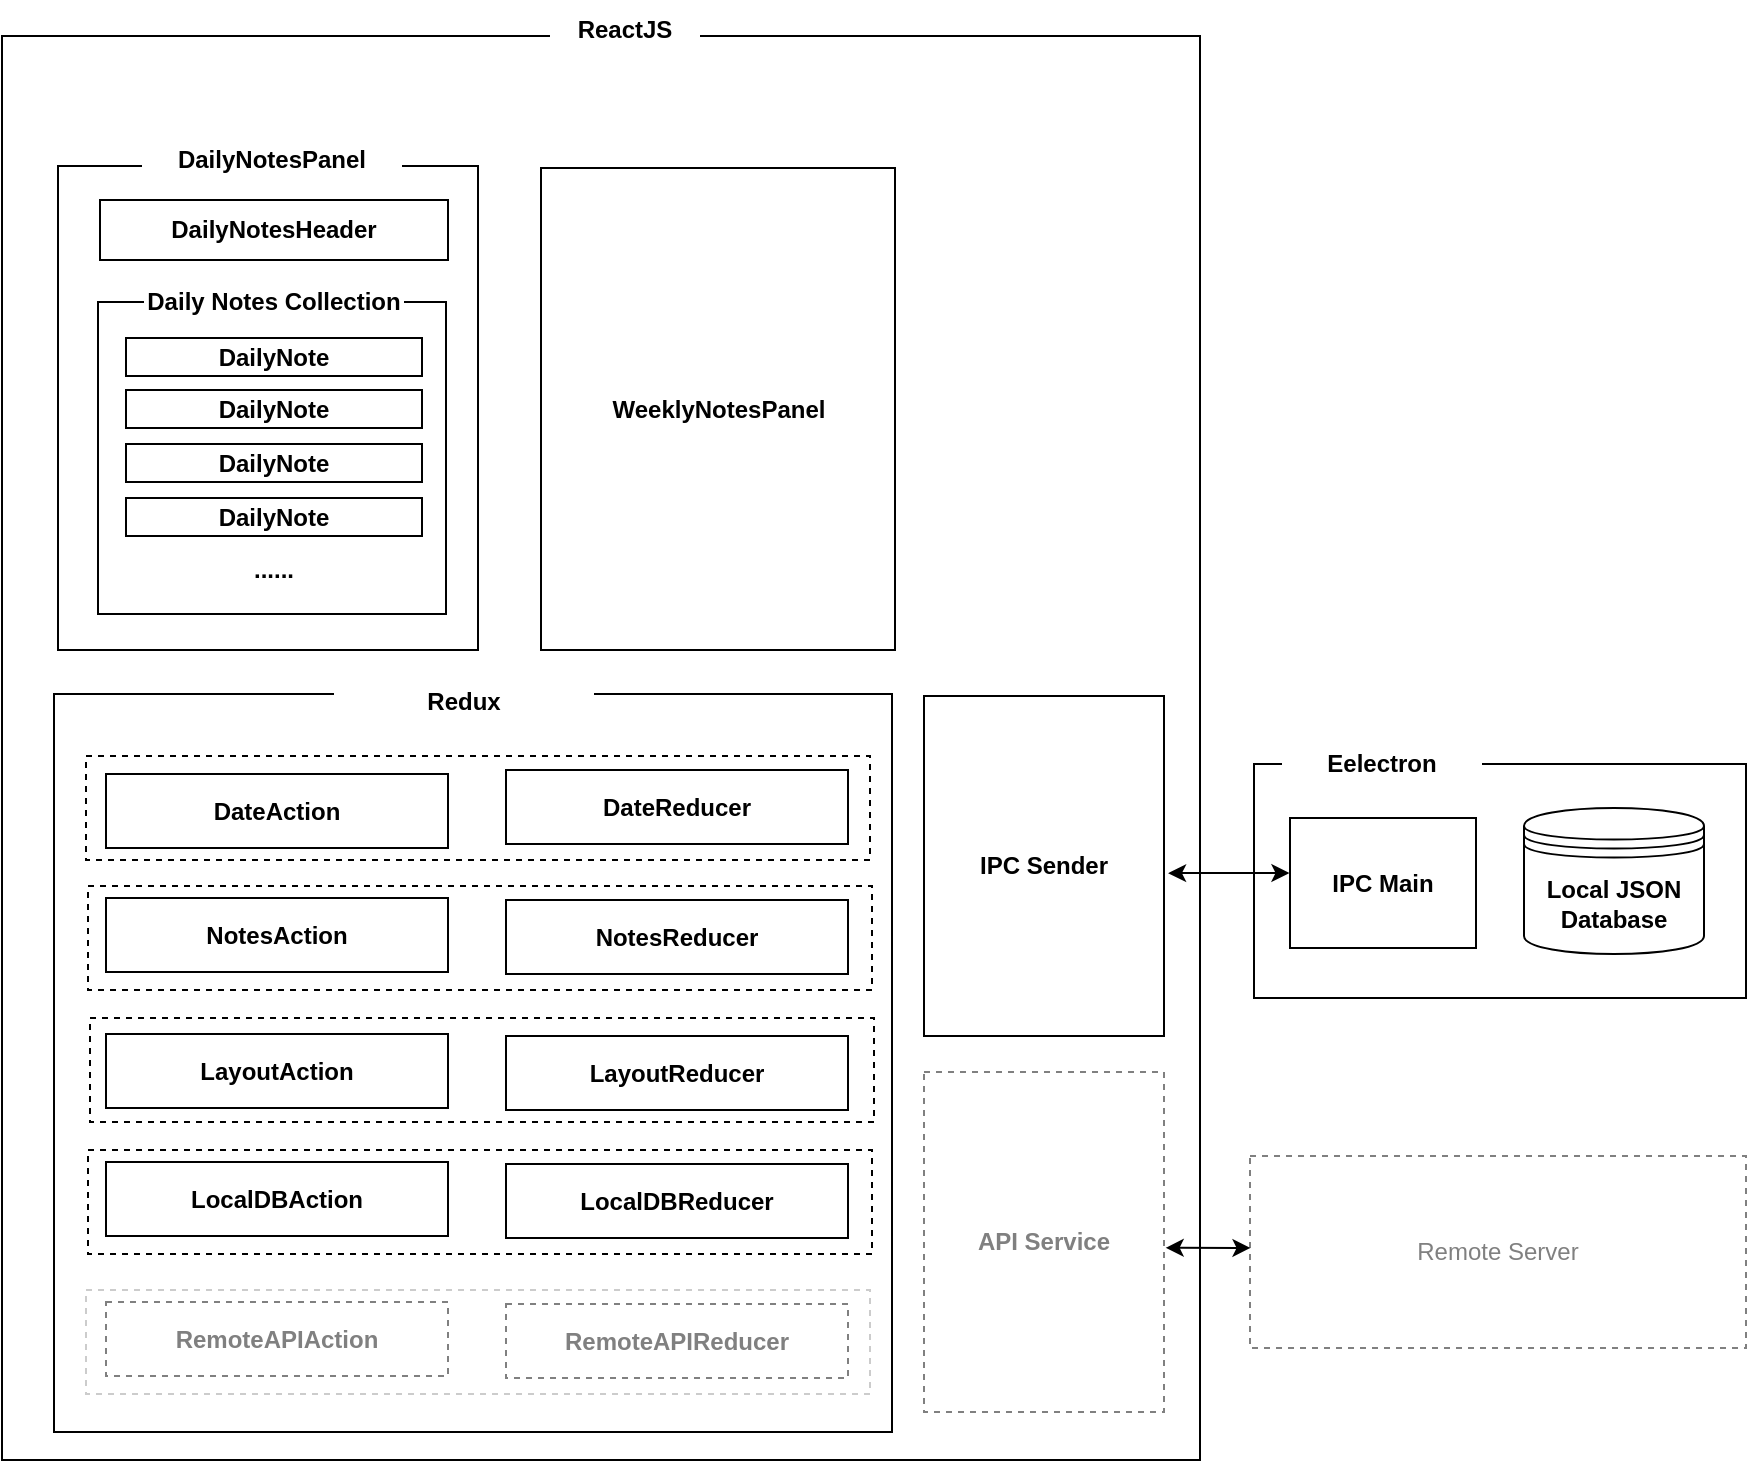 <mxfile version="12.6.5" type="device"><diagram id="H-CRAPBCFLIP3lgD-zmx" name="Page-1"><mxGraphModel dx="2703" dy="1800" grid="0" gridSize="1" guides="0" tooltips="1" connect="0" arrows="1" fold="1" page="1" pageScale="1" pageWidth="1100" pageHeight="850" math="0" shadow="0"><root><mxCell id="0"/><mxCell id="1" parent="0"/><mxCell id="pVIU3qL29Zr3IJnJhQtf-1" value="d" style="rounded=0;whiteSpace=wrap;html=1;shadow=0;comic=0;glass=0;fontStyle=1" vertex="1" parent="1"><mxGeometry x="110" y="104" width="599" height="712" as="geometry"/></mxCell><mxCell id="pVIU3qL29Zr3IJnJhQtf-2" value="ReactJS" style="rounded=0;whiteSpace=wrap;html=1;strokeColor=none;fontStyle=1" vertex="1" parent="1"><mxGeometry x="384" y="86" width="75" height="29" as="geometry"/></mxCell><mxCell id="pVIU3qL29Zr3IJnJhQtf-19" value="" style="group;fontStyle=1" vertex="1" connectable="0" parent="1"><mxGeometry x="138" y="151" width="210" height="267" as="geometry"/></mxCell><mxCell id="pVIU3qL29Zr3IJnJhQtf-4" value="" style="rounded=0;whiteSpace=wrap;html=1;fontStyle=1" vertex="1" parent="pVIU3qL29Zr3IJnJhQtf-19"><mxGeometry y="18" width="210" height="242" as="geometry"/></mxCell><mxCell id="pVIU3qL29Zr3IJnJhQtf-5" value="DailyNotesPanel" style="rounded=0;whiteSpace=wrap;html=1;strokeColor=none;fontStyle=1" vertex="1" parent="pVIU3qL29Zr3IJnJhQtf-19"><mxGeometry x="42" width="130" height="30" as="geometry"/></mxCell><mxCell id="pVIU3qL29Zr3IJnJhQtf-6" value="DailyNotesHeader" style="rounded=0;whiteSpace=wrap;html=1;fontStyle=1" vertex="1" parent="pVIU3qL29Zr3IJnJhQtf-19"><mxGeometry x="21" y="35" width="174" height="30" as="geometry"/></mxCell><mxCell id="pVIU3qL29Zr3IJnJhQtf-17" value="" style="group;fontStyle=1" vertex="1" connectable="0" parent="pVIU3qL29Zr3IJnJhQtf-19"><mxGeometry x="20" y="71" width="174" height="171" as="geometry"/></mxCell><mxCell id="pVIU3qL29Zr3IJnJhQtf-7" value="" style="rounded=0;whiteSpace=wrap;html=1;fontStyle=1" vertex="1" parent="pVIU3qL29Zr3IJnJhQtf-17"><mxGeometry y="15" width="174" height="156" as="geometry"/></mxCell><mxCell id="pVIU3qL29Zr3IJnJhQtf-8" value="Daily Notes Collection" style="rounded=0;whiteSpace=wrap;html=1;strokeColor=none;fontStyle=1" vertex="1" parent="pVIU3qL29Zr3IJnJhQtf-17"><mxGeometry x="23" width="130" height="30" as="geometry"/></mxCell><mxCell id="pVIU3qL29Zr3IJnJhQtf-9" value="DailyNote" style="rounded=0;whiteSpace=wrap;html=1;fontStyle=1" vertex="1" parent="pVIU3qL29Zr3IJnJhQtf-17"><mxGeometry x="14.0" y="33" width="148" height="19" as="geometry"/></mxCell><mxCell id="pVIU3qL29Zr3IJnJhQtf-10" value="DailyNote" style="rounded=0;whiteSpace=wrap;html=1;fontStyle=1" vertex="1" parent="pVIU3qL29Zr3IJnJhQtf-17"><mxGeometry x="14.0" y="59" width="148" height="19" as="geometry"/></mxCell><mxCell id="pVIU3qL29Zr3IJnJhQtf-12" value="DailyNote" style="rounded=0;whiteSpace=wrap;html=1;fontStyle=1" vertex="1" parent="pVIU3qL29Zr3IJnJhQtf-17"><mxGeometry x="14.0" y="86" width="148" height="19" as="geometry"/></mxCell><mxCell id="pVIU3qL29Zr3IJnJhQtf-13" value="DailyNote" style="rounded=0;whiteSpace=wrap;html=1;fontStyle=1" vertex="1" parent="pVIU3qL29Zr3IJnJhQtf-17"><mxGeometry x="14.0" y="113" width="148" height="19" as="geometry"/></mxCell><mxCell id="pVIU3qL29Zr3IJnJhQtf-14" value="......" style="text;html=1;strokeColor=none;fillColor=none;align=center;verticalAlign=middle;whiteSpace=wrap;rounded=0;fontStyle=1" vertex="1" parent="pVIU3qL29Zr3IJnJhQtf-17"><mxGeometry x="68" y="139" width="40" height="20" as="geometry"/></mxCell><mxCell id="pVIU3qL29Zr3IJnJhQtf-32" value="" style="rounded=0;whiteSpace=wrap;html=1;fontStyle=1" vertex="1" parent="1"><mxGeometry x="136" y="433" width="419" height="369" as="geometry"/></mxCell><mxCell id="pVIU3qL29Zr3IJnJhQtf-35" value="" style="group;fontStyle=1" vertex="1" connectable="0" parent="1"><mxGeometry x="378" y="153" width="178.5" height="258" as="geometry"/></mxCell><mxCell id="pVIU3qL29Zr3IJnJhQtf-15" value="WeeklyNotesPanel" style="rounded=0;whiteSpace=wrap;html=1;fontStyle=1" vertex="1" parent="pVIU3qL29Zr3IJnJhQtf-35"><mxGeometry x="1.5" y="17" width="177" height="241" as="geometry"/></mxCell><mxCell id="pVIU3qL29Zr3IJnJhQtf-39" value="Redux" style="rounded=0;whiteSpace=wrap;html=1;strokeColor=none;fontStyle=1" vertex="1" parent="1"><mxGeometry x="276" y="422" width="130" height="30" as="geometry"/></mxCell><mxCell id="pVIU3qL29Zr3IJnJhQtf-40" value="DateAction" style="rounded=0;whiteSpace=wrap;html=1;fontStyle=1" vertex="1" parent="1"><mxGeometry x="162" y="473" width="171" height="37" as="geometry"/></mxCell><mxCell id="pVIU3qL29Zr3IJnJhQtf-41" value="DateReducer" style="rounded=0;whiteSpace=wrap;html=1;fontStyle=1" vertex="1" parent="1"><mxGeometry x="362" y="471" width="171" height="37" as="geometry"/></mxCell><mxCell id="pVIU3qL29Zr3IJnJhQtf-42" value="NotesAction" style="rounded=0;whiteSpace=wrap;html=1;fontStyle=1" vertex="1" parent="1"><mxGeometry x="162" y="535" width="171" height="37" as="geometry"/></mxCell><mxCell id="pVIU3qL29Zr3IJnJhQtf-43" value="NotesReducer" style="rounded=0;whiteSpace=wrap;html=1;fontStyle=1" vertex="1" parent="1"><mxGeometry x="362" y="536" width="171" height="37" as="geometry"/></mxCell><mxCell id="pVIU3qL29Zr3IJnJhQtf-44" value="LayoutAction" style="rounded=0;whiteSpace=wrap;html=1;fontStyle=1" vertex="1" parent="1"><mxGeometry x="162" y="603" width="171" height="37" as="geometry"/></mxCell><mxCell id="pVIU3qL29Zr3IJnJhQtf-45" value="LayoutReducer" style="rounded=0;whiteSpace=wrap;html=1;fontStyle=1" vertex="1" parent="1"><mxGeometry x="362" y="604" width="171" height="37" as="geometry"/></mxCell><mxCell id="pVIU3qL29Zr3IJnJhQtf-49" value="LocalDBAction" style="rounded=0;whiteSpace=wrap;html=1;fontStyle=1" vertex="1" parent="1"><mxGeometry x="162" y="667" width="171" height="37" as="geometry"/></mxCell><mxCell id="pVIU3qL29Zr3IJnJhQtf-50" value="LocalDBReducer" style="rounded=0;whiteSpace=wrap;html=1;fontStyle=1" vertex="1" parent="1"><mxGeometry x="362" y="668" width="171" height="37" as="geometry"/></mxCell><mxCell id="pVIU3qL29Zr3IJnJhQtf-51" value="RemoteAPIAction" style="rounded=0;whiteSpace=wrap;html=1;fontStyle=1;dashed=1;strokeColor=#808080;fontColor=#808080;" vertex="1" parent="1"><mxGeometry x="162" y="737" width="171" height="37" as="geometry"/></mxCell><mxCell id="pVIU3qL29Zr3IJnJhQtf-52" value="RemoteAPIReducer" style="rounded=0;whiteSpace=wrap;html=1;fontStyle=1;dashed=1;strokeColor=#808080;fontColor=#808080;" vertex="1" parent="1"><mxGeometry x="362" y="738" width="171" height="37" as="geometry"/></mxCell><mxCell id="pVIU3qL29Zr3IJnJhQtf-66" value="" style="rounded=0;whiteSpace=wrap;html=1;dashed=1;fillColor=none;fontStyle=1" vertex="1" parent="1"><mxGeometry x="152" y="464" width="392" height="52" as="geometry"/></mxCell><mxCell id="pVIU3qL29Zr3IJnJhQtf-70" value="" style="rounded=0;whiteSpace=wrap;html=1;dashed=1;fillColor=none;fontStyle=1" vertex="1" parent="1"><mxGeometry x="153" y="529" width="392" height="52" as="geometry"/></mxCell><mxCell id="pVIU3qL29Zr3IJnJhQtf-71" value="" style="rounded=0;whiteSpace=wrap;html=1;dashed=1;fillColor=none;fontStyle=1" vertex="1" parent="1"><mxGeometry x="154" y="595" width="392" height="52" as="geometry"/></mxCell><mxCell id="pVIU3qL29Zr3IJnJhQtf-72" value="" style="rounded=0;whiteSpace=wrap;html=1;dashed=1;fillColor=none;fontStyle=1" vertex="1" parent="1"><mxGeometry x="153" y="661" width="392" height="52" as="geometry"/></mxCell><mxCell id="pVIU3qL29Zr3IJnJhQtf-73" value="" style="rounded=0;whiteSpace=wrap;html=1;dashed=1;fillColor=none;fontStyle=1;strokeColor=#CCCCCC;" vertex="1" parent="1"><mxGeometry x="152" y="731" width="392" height="52" as="geometry"/></mxCell><mxCell id="pVIU3qL29Zr3IJnJhQtf-74" value="IPC Sender" style="rounded=0;whiteSpace=wrap;html=1;fillColor=none;fontStyle=1" vertex="1" parent="1"><mxGeometry x="571" y="434" width="120" height="170" as="geometry"/></mxCell><mxCell id="pVIU3qL29Zr3IJnJhQtf-81" value="API Service" style="rounded=0;whiteSpace=wrap;html=1;fillColor=none;fontStyle=1;dashed=1;fontColor=#808080;strokeColor=#808080;" vertex="1" parent="1"><mxGeometry x="571" y="622" width="120" height="170" as="geometry"/></mxCell><mxCell id="pVIU3qL29Zr3IJnJhQtf-82" value="" style="group" vertex="1" connectable="0" parent="1"><mxGeometry x="736" y="453" width="246" height="132" as="geometry"/></mxCell><mxCell id="pVIU3qL29Zr3IJnJhQtf-60" value="" style="rounded=0;whiteSpace=wrap;html=1;fontStyle=1" vertex="1" parent="pVIU3qL29Zr3IJnJhQtf-82"><mxGeometry y="15" width="246" height="117" as="geometry"/></mxCell><mxCell id="pVIU3qL29Zr3IJnJhQtf-61" value="Eelectron" style="rounded=0;whiteSpace=wrap;html=1;strokeColor=none;fontStyle=1" vertex="1" parent="pVIU3qL29Zr3IJnJhQtf-82"><mxGeometry x="14" width="100" height="30" as="geometry"/></mxCell><mxCell id="pVIU3qL29Zr3IJnJhQtf-62" value="Local JSON Database" style="shape=datastore;whiteSpace=wrap;html=1;rounded=0;fontStyle=1" vertex="1" parent="pVIU3qL29Zr3IJnJhQtf-82"><mxGeometry x="135" y="37" width="90" height="73" as="geometry"/></mxCell><mxCell id="pVIU3qL29Zr3IJnJhQtf-77" value="IPC Main" style="rounded=0;whiteSpace=wrap;html=1;fillColor=none;fontStyle=1" vertex="1" parent="pVIU3qL29Zr3IJnJhQtf-82"><mxGeometry x="18" y="42" width="93" height="65" as="geometry"/></mxCell><mxCell id="pVIU3qL29Zr3IJnJhQtf-83" value="" style="endArrow=classic;startArrow=classic;html=1;entryX=-0.003;entryY=0.423;entryDx=0;entryDy=0;entryPerimeter=0;exitX=1.017;exitY=0.521;exitDx=0;exitDy=0;exitPerimeter=0;" edge="1" parent="1" source="pVIU3qL29Zr3IJnJhQtf-74" target="pVIU3qL29Zr3IJnJhQtf-77"><mxGeometry width="50" height="50" relative="1" as="geometry"><mxPoint x="995" y="696" as="sourcePoint"/><mxPoint x="1045" y="646" as="targetPoint"/></mxGeometry></mxCell><mxCell id="pVIU3qL29Zr3IJnJhQtf-84" value="Remote Server" style="rounded=0;whiteSpace=wrap;html=1;dashed=1;strokeColor=#808080;fillColor=none;fontColor=#808080;" vertex="1" parent="1"><mxGeometry x="734" y="664" width="248" height="96" as="geometry"/></mxCell><mxCell id="pVIU3qL29Zr3IJnJhQtf-85" value="" style="endArrow=classic;startArrow=classic;html=1;fontColor=#808080;entryX=0.001;entryY=0.479;entryDx=0;entryDy=0;entryPerimeter=0;exitX=1.007;exitY=0.517;exitDx=0;exitDy=0;exitPerimeter=0;" edge="1" parent="1" source="pVIU3qL29Zr3IJnJhQtf-81" target="pVIU3qL29Zr3IJnJhQtf-84"><mxGeometry width="50" height="50" relative="1" as="geometry"><mxPoint x="726" y="743" as="sourcePoint"/><mxPoint x="776" y="693" as="targetPoint"/></mxGeometry></mxCell></root></mxGraphModel></diagram></mxfile>